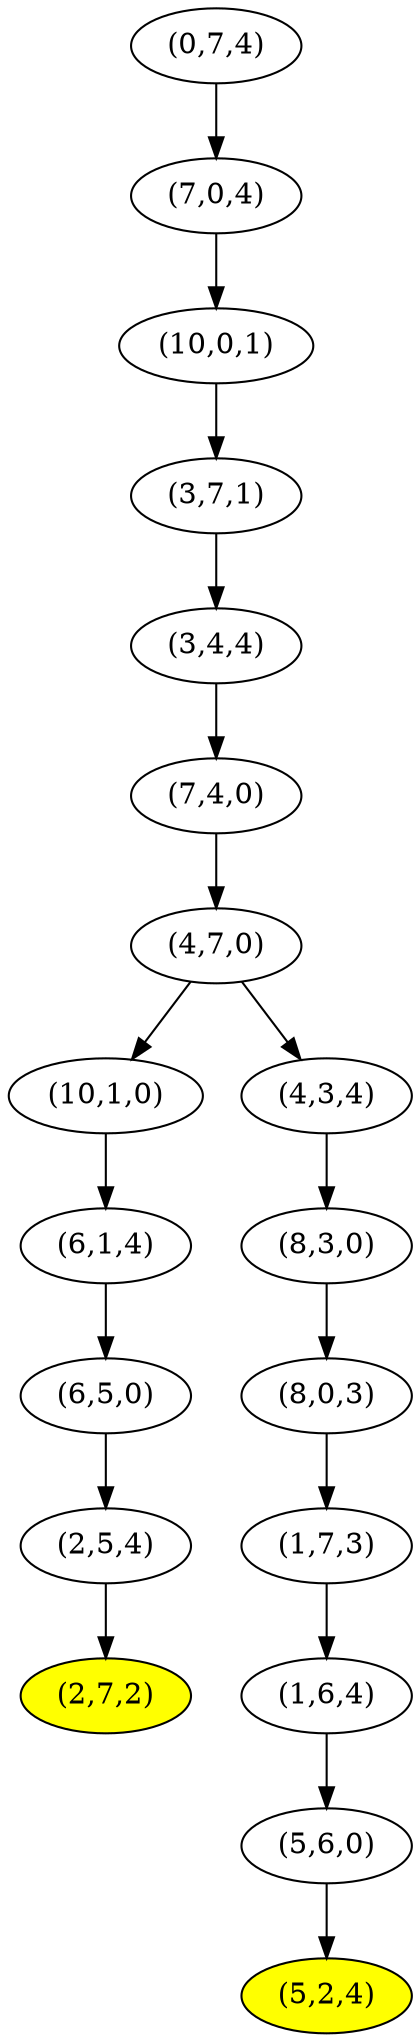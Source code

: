 digraph water_jug {
0 [label= "(0,7,4)"] 
1 [label= "(7,0,4)"] 
2 [label= "(10,0,1)"] 
3 [label= "(3,7,1)"] 
4 [label= "(3,4,4)"] 
5 [label= "(7,4,0)"] 
6 [label= "(4,7,0)"] 
7 [label= "(10,1,0)"] 
8 [label= "(6,1,4)"] 
9 [label= "(6,5,0)"] 
10 [label= "(2,5,4)"] 
11 [fillcolor=yellow,style=filled,label= "(2,7,2)"] 
12 [label= "(4,3,4)"] 
13 [label= "(8,3,0)"] 
14 [label= "(8,0,3)"] 
15 [label= "(1,7,3)"] 
16 [label= "(1,6,4)"] 
17 [label= "(5,6,0)"] 
18 [fillcolor=yellow,style=filled,label= "(5,2,4)"] 
0 -> 1
1 -> 2
2 -> 3
3 -> 4
4 -> 5
5 -> 6
6 -> 7
7 -> 8
8 -> 9
9 -> 10
10 -> 11
6 -> 12
12 -> 13
13 -> 14
14 -> 15
15 -> 16
16 -> 17
17 -> 18
}